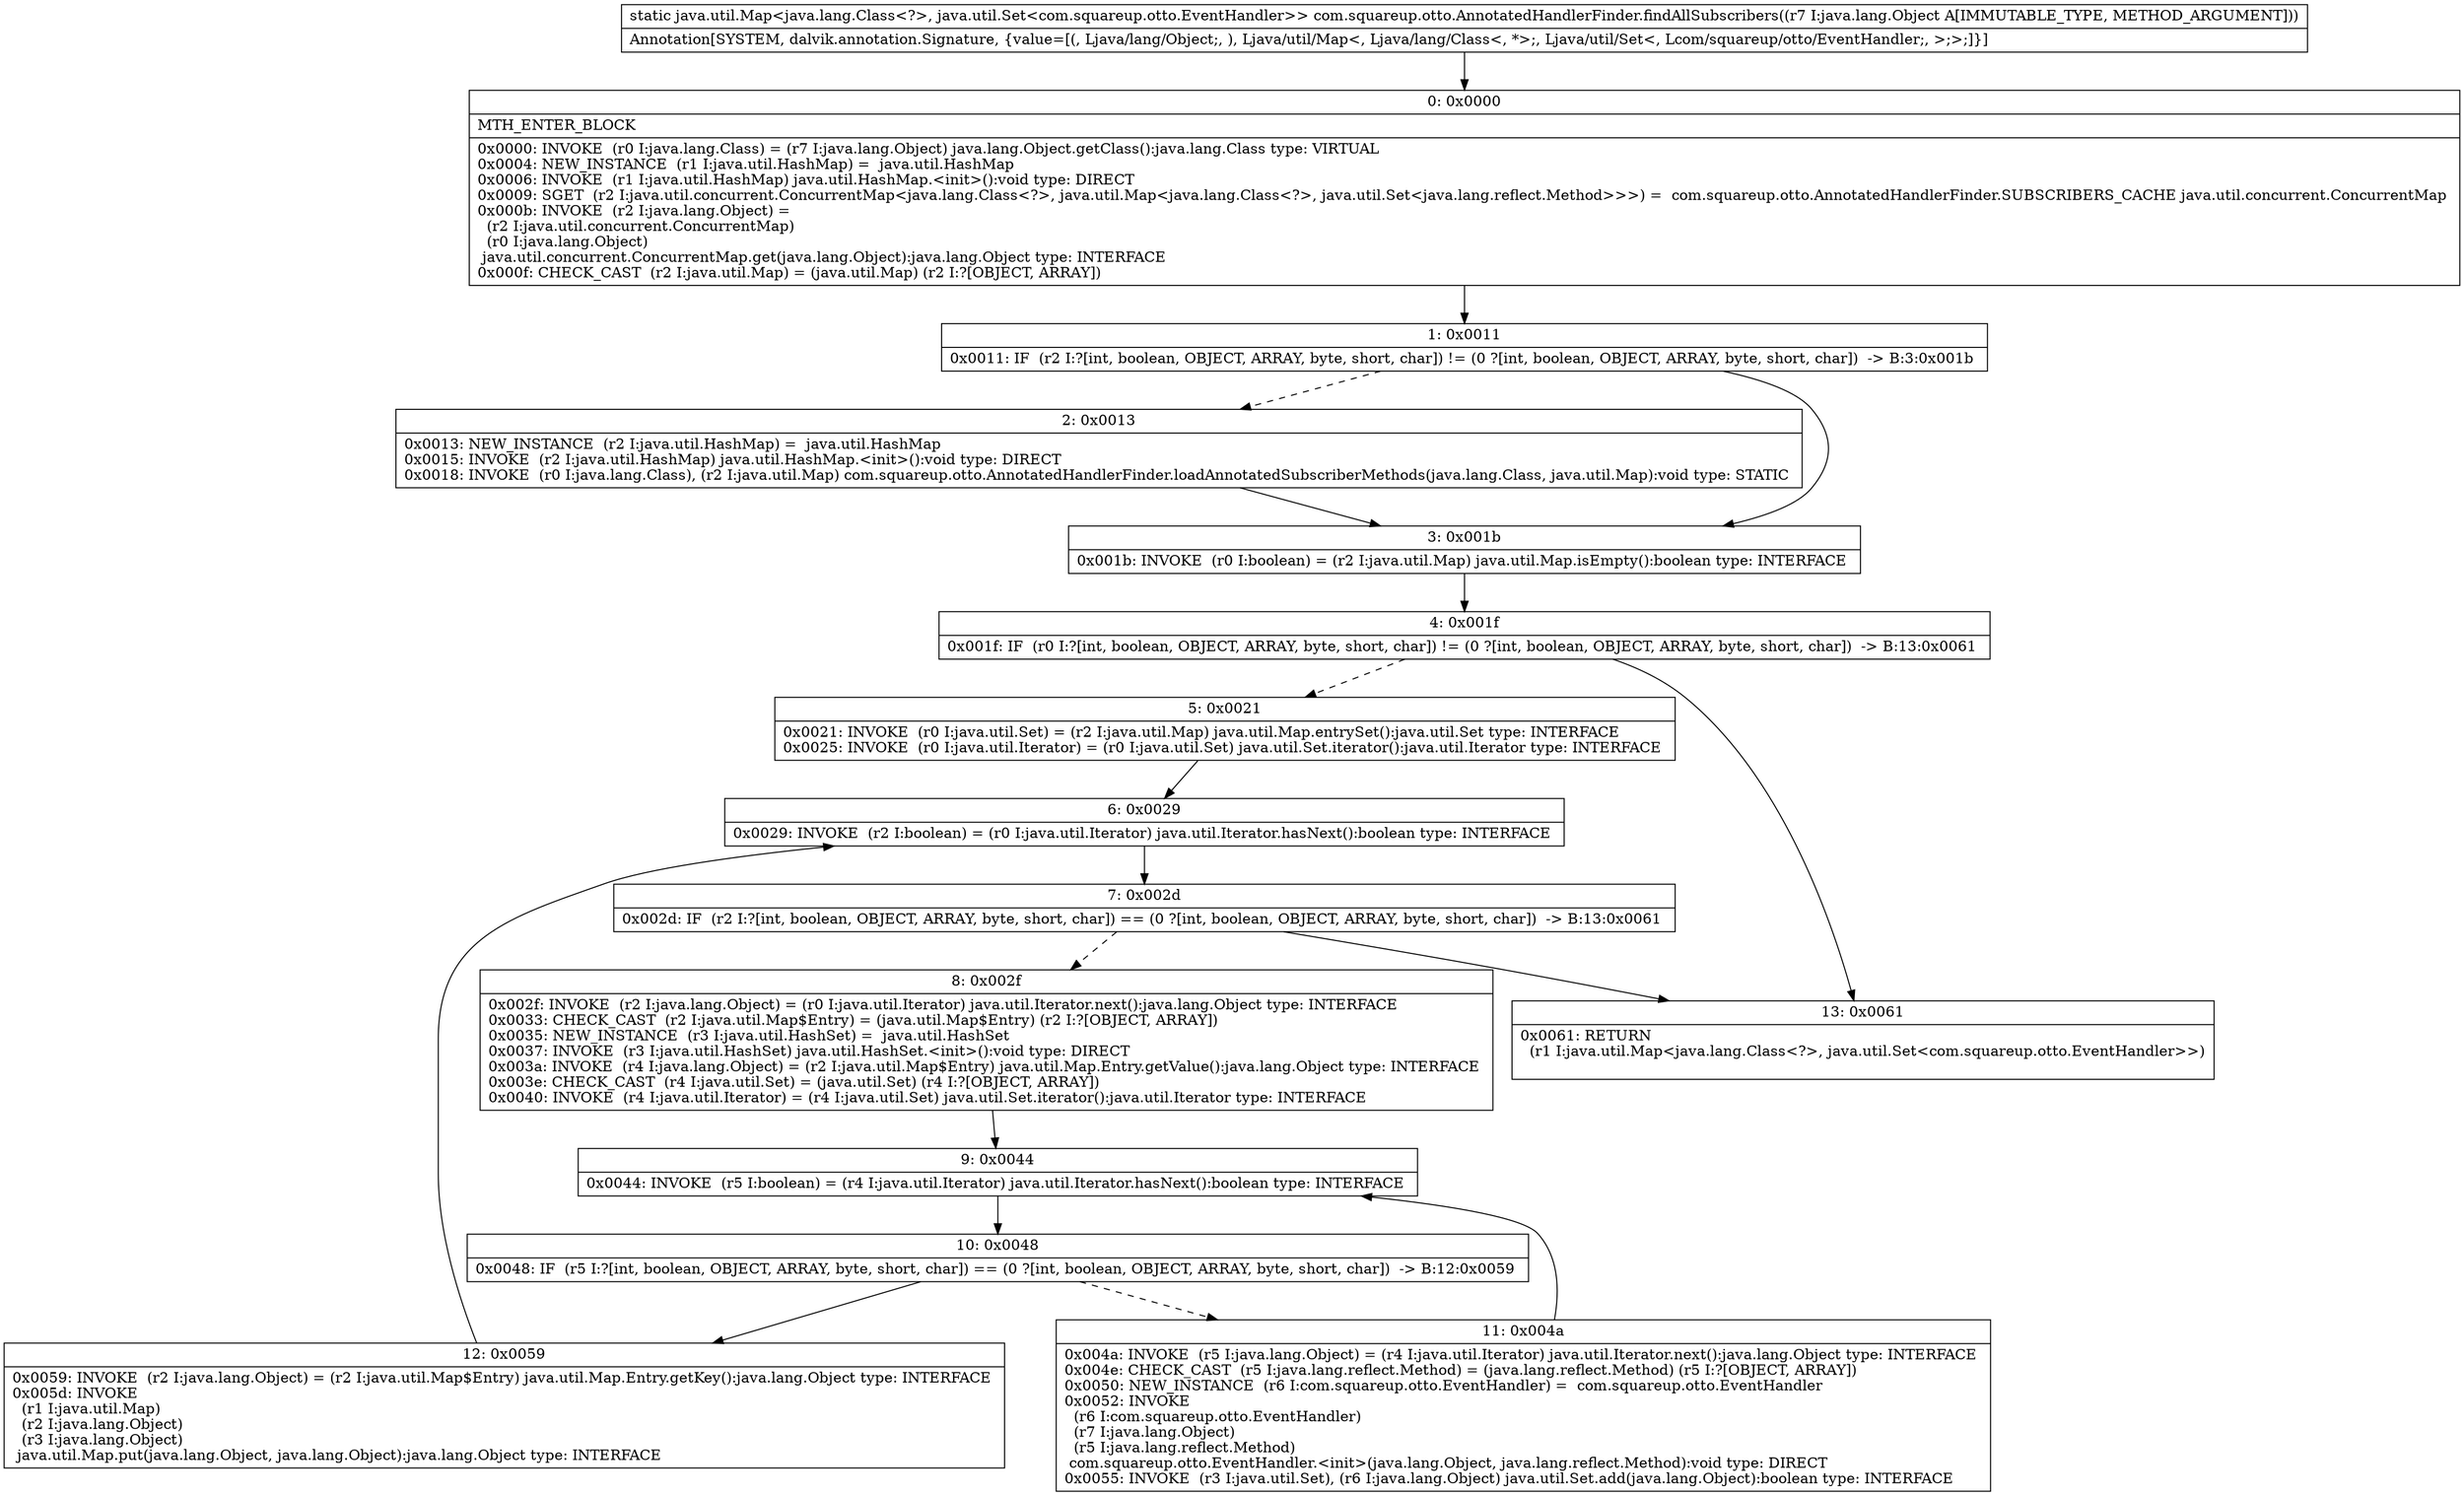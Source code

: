 digraph "CFG forcom.squareup.otto.AnnotatedHandlerFinder.findAllSubscribers(Ljava\/lang\/Object;)Ljava\/util\/Map;" {
Node_0 [shape=record,label="{0\:\ 0x0000|MTH_ENTER_BLOCK\l|0x0000: INVOKE  (r0 I:java.lang.Class) = (r7 I:java.lang.Object) java.lang.Object.getClass():java.lang.Class type: VIRTUAL \l0x0004: NEW_INSTANCE  (r1 I:java.util.HashMap) =  java.util.HashMap \l0x0006: INVOKE  (r1 I:java.util.HashMap) java.util.HashMap.\<init\>():void type: DIRECT \l0x0009: SGET  (r2 I:java.util.concurrent.ConcurrentMap\<java.lang.Class\<?\>, java.util.Map\<java.lang.Class\<?\>, java.util.Set\<java.lang.reflect.Method\>\>\>) =  com.squareup.otto.AnnotatedHandlerFinder.SUBSCRIBERS_CACHE java.util.concurrent.ConcurrentMap \l0x000b: INVOKE  (r2 I:java.lang.Object) = \l  (r2 I:java.util.concurrent.ConcurrentMap)\l  (r0 I:java.lang.Object)\l java.util.concurrent.ConcurrentMap.get(java.lang.Object):java.lang.Object type: INTERFACE \l0x000f: CHECK_CAST  (r2 I:java.util.Map) = (java.util.Map) (r2 I:?[OBJECT, ARRAY]) \l}"];
Node_1 [shape=record,label="{1\:\ 0x0011|0x0011: IF  (r2 I:?[int, boolean, OBJECT, ARRAY, byte, short, char]) != (0 ?[int, boolean, OBJECT, ARRAY, byte, short, char])  \-\> B:3:0x001b \l}"];
Node_2 [shape=record,label="{2\:\ 0x0013|0x0013: NEW_INSTANCE  (r2 I:java.util.HashMap) =  java.util.HashMap \l0x0015: INVOKE  (r2 I:java.util.HashMap) java.util.HashMap.\<init\>():void type: DIRECT \l0x0018: INVOKE  (r0 I:java.lang.Class), (r2 I:java.util.Map) com.squareup.otto.AnnotatedHandlerFinder.loadAnnotatedSubscriberMethods(java.lang.Class, java.util.Map):void type: STATIC \l}"];
Node_3 [shape=record,label="{3\:\ 0x001b|0x001b: INVOKE  (r0 I:boolean) = (r2 I:java.util.Map) java.util.Map.isEmpty():boolean type: INTERFACE \l}"];
Node_4 [shape=record,label="{4\:\ 0x001f|0x001f: IF  (r0 I:?[int, boolean, OBJECT, ARRAY, byte, short, char]) != (0 ?[int, boolean, OBJECT, ARRAY, byte, short, char])  \-\> B:13:0x0061 \l}"];
Node_5 [shape=record,label="{5\:\ 0x0021|0x0021: INVOKE  (r0 I:java.util.Set) = (r2 I:java.util.Map) java.util.Map.entrySet():java.util.Set type: INTERFACE \l0x0025: INVOKE  (r0 I:java.util.Iterator) = (r0 I:java.util.Set) java.util.Set.iterator():java.util.Iterator type: INTERFACE \l}"];
Node_6 [shape=record,label="{6\:\ 0x0029|0x0029: INVOKE  (r2 I:boolean) = (r0 I:java.util.Iterator) java.util.Iterator.hasNext():boolean type: INTERFACE \l}"];
Node_7 [shape=record,label="{7\:\ 0x002d|0x002d: IF  (r2 I:?[int, boolean, OBJECT, ARRAY, byte, short, char]) == (0 ?[int, boolean, OBJECT, ARRAY, byte, short, char])  \-\> B:13:0x0061 \l}"];
Node_8 [shape=record,label="{8\:\ 0x002f|0x002f: INVOKE  (r2 I:java.lang.Object) = (r0 I:java.util.Iterator) java.util.Iterator.next():java.lang.Object type: INTERFACE \l0x0033: CHECK_CAST  (r2 I:java.util.Map$Entry) = (java.util.Map$Entry) (r2 I:?[OBJECT, ARRAY]) \l0x0035: NEW_INSTANCE  (r3 I:java.util.HashSet) =  java.util.HashSet \l0x0037: INVOKE  (r3 I:java.util.HashSet) java.util.HashSet.\<init\>():void type: DIRECT \l0x003a: INVOKE  (r4 I:java.lang.Object) = (r2 I:java.util.Map$Entry) java.util.Map.Entry.getValue():java.lang.Object type: INTERFACE \l0x003e: CHECK_CAST  (r4 I:java.util.Set) = (java.util.Set) (r4 I:?[OBJECT, ARRAY]) \l0x0040: INVOKE  (r4 I:java.util.Iterator) = (r4 I:java.util.Set) java.util.Set.iterator():java.util.Iterator type: INTERFACE \l}"];
Node_9 [shape=record,label="{9\:\ 0x0044|0x0044: INVOKE  (r5 I:boolean) = (r4 I:java.util.Iterator) java.util.Iterator.hasNext():boolean type: INTERFACE \l}"];
Node_10 [shape=record,label="{10\:\ 0x0048|0x0048: IF  (r5 I:?[int, boolean, OBJECT, ARRAY, byte, short, char]) == (0 ?[int, boolean, OBJECT, ARRAY, byte, short, char])  \-\> B:12:0x0059 \l}"];
Node_11 [shape=record,label="{11\:\ 0x004a|0x004a: INVOKE  (r5 I:java.lang.Object) = (r4 I:java.util.Iterator) java.util.Iterator.next():java.lang.Object type: INTERFACE \l0x004e: CHECK_CAST  (r5 I:java.lang.reflect.Method) = (java.lang.reflect.Method) (r5 I:?[OBJECT, ARRAY]) \l0x0050: NEW_INSTANCE  (r6 I:com.squareup.otto.EventHandler) =  com.squareup.otto.EventHandler \l0x0052: INVOKE  \l  (r6 I:com.squareup.otto.EventHandler)\l  (r7 I:java.lang.Object)\l  (r5 I:java.lang.reflect.Method)\l com.squareup.otto.EventHandler.\<init\>(java.lang.Object, java.lang.reflect.Method):void type: DIRECT \l0x0055: INVOKE  (r3 I:java.util.Set), (r6 I:java.lang.Object) java.util.Set.add(java.lang.Object):boolean type: INTERFACE \l}"];
Node_12 [shape=record,label="{12\:\ 0x0059|0x0059: INVOKE  (r2 I:java.lang.Object) = (r2 I:java.util.Map$Entry) java.util.Map.Entry.getKey():java.lang.Object type: INTERFACE \l0x005d: INVOKE  \l  (r1 I:java.util.Map)\l  (r2 I:java.lang.Object)\l  (r3 I:java.lang.Object)\l java.util.Map.put(java.lang.Object, java.lang.Object):java.lang.Object type: INTERFACE \l}"];
Node_13 [shape=record,label="{13\:\ 0x0061|0x0061: RETURN  \l  (r1 I:java.util.Map\<java.lang.Class\<?\>, java.util.Set\<com.squareup.otto.EventHandler\>\>)\l \l}"];
MethodNode[shape=record,label="{static java.util.Map\<java.lang.Class\<?\>, java.util.Set\<com.squareup.otto.EventHandler\>\> com.squareup.otto.AnnotatedHandlerFinder.findAllSubscribers((r7 I:java.lang.Object A[IMMUTABLE_TYPE, METHOD_ARGUMENT]))  | Annotation[SYSTEM, dalvik.annotation.Signature, \{value=[(, Ljava\/lang\/Object;, ), Ljava\/util\/Map\<, Ljava\/lang\/Class\<, *\>;, Ljava\/util\/Set\<, Lcom\/squareup\/otto\/EventHandler;, \>;\>;]\}]\l}"];
MethodNode -> Node_0;
Node_0 -> Node_1;
Node_1 -> Node_2[style=dashed];
Node_1 -> Node_3;
Node_2 -> Node_3;
Node_3 -> Node_4;
Node_4 -> Node_5[style=dashed];
Node_4 -> Node_13;
Node_5 -> Node_6;
Node_6 -> Node_7;
Node_7 -> Node_8[style=dashed];
Node_7 -> Node_13;
Node_8 -> Node_9;
Node_9 -> Node_10;
Node_10 -> Node_11[style=dashed];
Node_10 -> Node_12;
Node_11 -> Node_9;
Node_12 -> Node_6;
}

